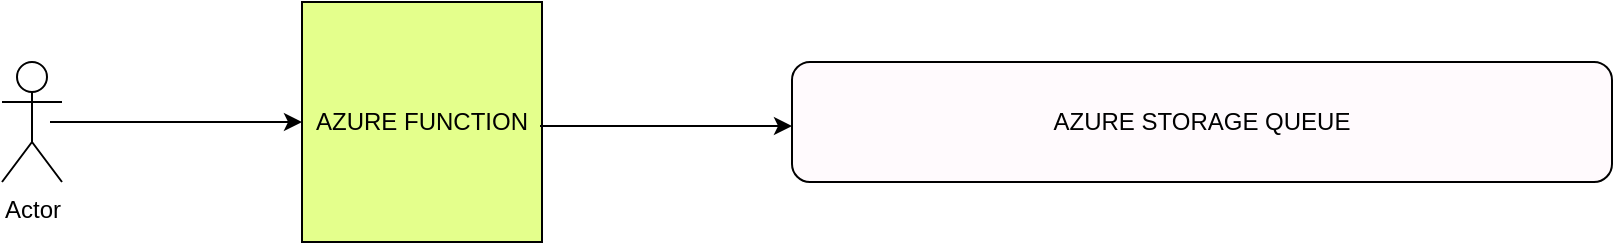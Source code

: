 <mxfile version="21.1.1" type="github">
  <diagram name="Page-1" id="r5buzMzKelK3-OfjO-O5">
    <mxGraphModel dx="1499" dy="739" grid="1" gridSize="10" guides="1" tooltips="1" connect="1" arrows="1" fold="1" page="1" pageScale="1" pageWidth="850" pageHeight="1100" math="0" shadow="0">
      <root>
        <mxCell id="0" />
        <mxCell id="1" parent="0" />
        <mxCell id="B2wJUV9TSxUPgxPmGDLA-1" value="AZURE FUNCTION" style="whiteSpace=wrap;html=1;aspect=fixed;shadow=0;fillColor=#E4FF8C;" vertex="1" parent="1">
          <mxGeometry x="180" y="140" width="120" height="120" as="geometry" />
        </mxCell>
        <mxCell id="B2wJUV9TSxUPgxPmGDLA-2" value="AZURE STORAGE QUEUE" style="rounded=1;whiteSpace=wrap;html=1;fillColor=#FFFAFD;" vertex="1" parent="1">
          <mxGeometry x="425" y="170" width="410" height="60" as="geometry" />
        </mxCell>
        <mxCell id="B2wJUV9TSxUPgxPmGDLA-4" value="Actor" style="shape=umlActor;verticalLabelPosition=bottom;verticalAlign=top;html=1;outlineConnect=0;" vertex="1" parent="1">
          <mxGeometry x="30" y="170" width="30" height="60" as="geometry" />
        </mxCell>
        <mxCell id="B2wJUV9TSxUPgxPmGDLA-7" value="" style="endArrow=classic;html=1;rounded=0;entryX=0;entryY=0.5;entryDx=0;entryDy=0;" edge="1" parent="1" target="B2wJUV9TSxUPgxPmGDLA-1">
          <mxGeometry width="50" height="50" relative="1" as="geometry">
            <mxPoint x="54" y="200" as="sourcePoint" />
            <mxPoint x="104" y="150" as="targetPoint" />
          </mxGeometry>
        </mxCell>
        <mxCell id="B2wJUV9TSxUPgxPmGDLA-8" value="" style="endArrow=classic;html=1;rounded=0;entryX=0;entryY=0.5;entryDx=0;entryDy=0;" edge="1" parent="1">
          <mxGeometry width="50" height="50" relative="1" as="geometry">
            <mxPoint x="299" y="202" as="sourcePoint" />
            <mxPoint x="425" y="202" as="targetPoint" />
          </mxGeometry>
        </mxCell>
      </root>
    </mxGraphModel>
  </diagram>
</mxfile>
